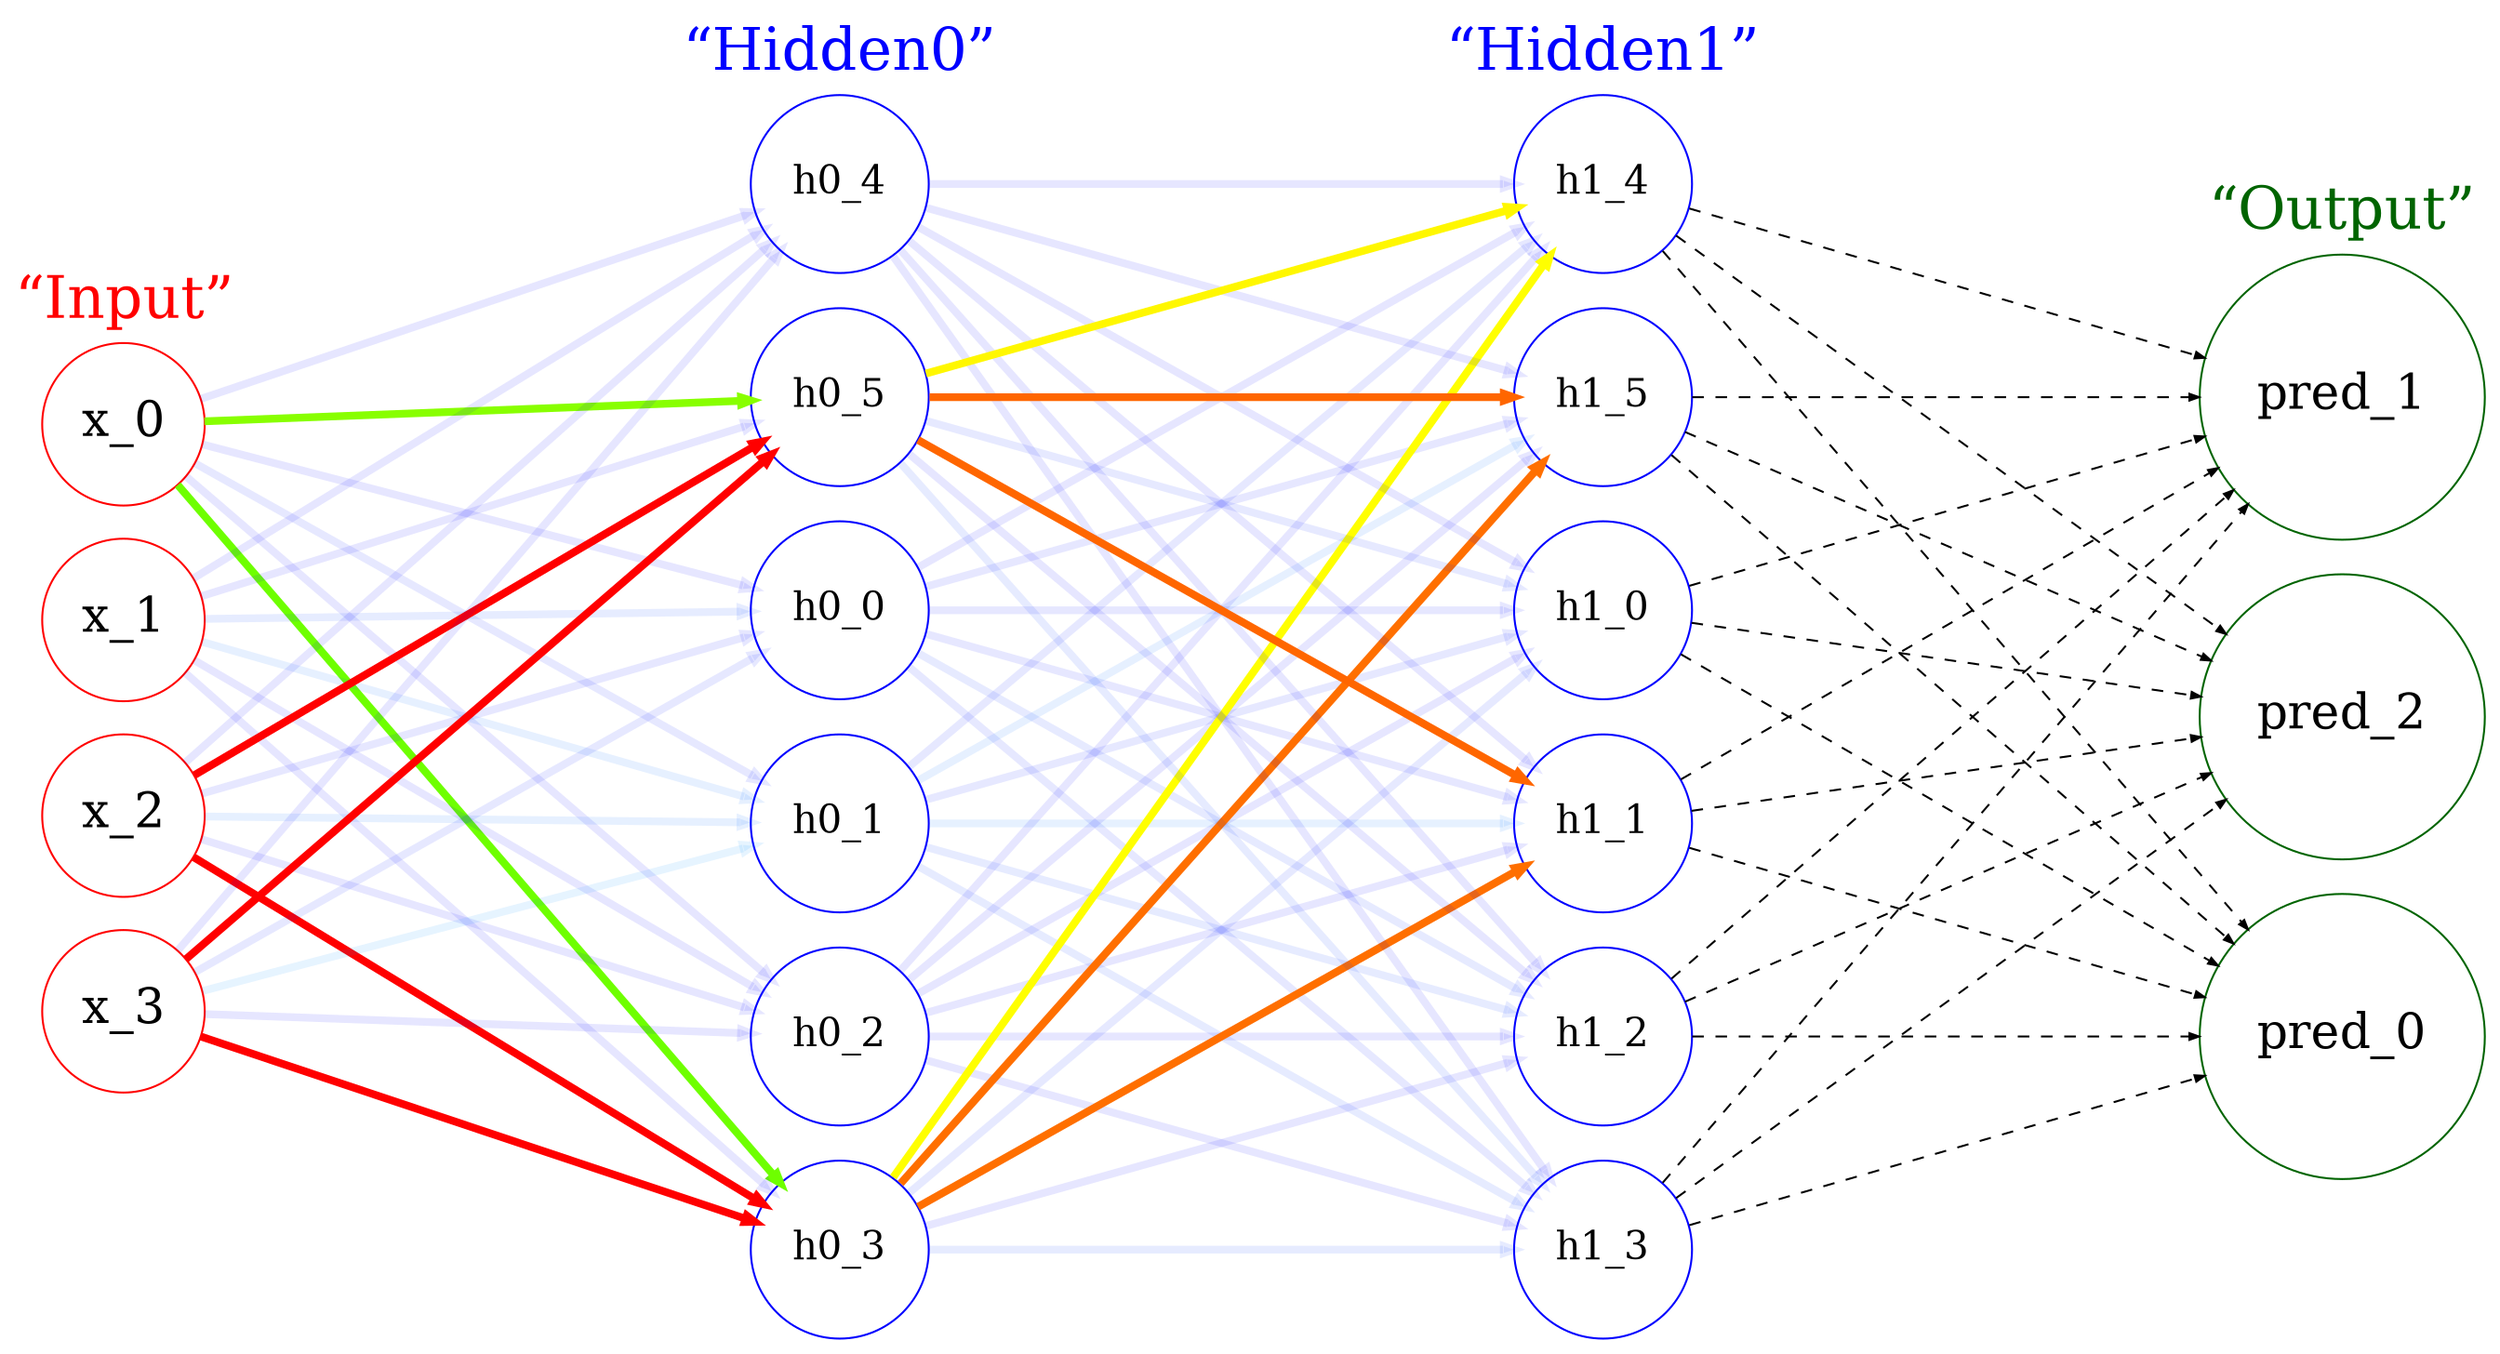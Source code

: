 digraph iris_nn {
  size="19:8"
  //size="8.5:4"
  graph [ ranksep=3; rankdir=LR; splines=false ];
  graph [ dpi=100; pad=0; margin=0; fontsize=30 ];
  node [ label=“”; shape=circle; penwidth=1. ];
  edge [ arrowsize=0.5; penwidth=1.5 color="#0000000F" penwidth=4];
  subgraph cluster_i {
    margin=0;
    label=“Input”;
    fontcolor=red;
    penwidth=0;
    node [ color=red ];
    x_0[fontsize=25; label="x_0"];
    x_1[fontsize=25; label="x_1"];
    x_2[fontsize=25; label="x_2"];
    x_3[fontsize=25; label="x_3"];
  }
  subgraph cluster_h0 {
    margin=0;
    label=“Hidden0”;
    fontcolor=blue;
    penwidth=0;
    node [ color=blue ];
    h0_0[fontsize=20; label="h0_0"];
    h0_1[fontsize=20; label="h0_1"];
    h0_2[fontsize=20; label="h0_2"];
    h0_3[fontsize=20; label="h0_3"];
    h0_4[fontsize=20; label="h0_4"];
    h0_5[fontsize=20; label="h0_5"];
  }
  subgraph cluster_h1 {
    margin=0;
    label=“Hidden1”;
    fontcolor=blue;
    penwidth=0;
    node [ color=blue ];
    h1_0[fontsize=20; label="h1_0"];
    h1_1[fontsize=20; label="h1_1"];
    h1_2[fontsize=20; label="h1_2"];
    h1_3[fontsize=20; label="h1_3"];
    h1_4[fontsize=20; label="h1_4"];
    h1_5[fontsize=20; label="h1_5"];
  }
  subgraph cluster_o {
    margin=0;
    label=“Output”;
    fontcolor=darkgreen;
    penwidth=0;
    node [ color=darkgreen ];
    pred_0[fontsize=25; label="pred_0"];
    pred_1[fontsize=25; label="pred_1"];
    pred_2[fontsize=25; label="pred_2"];   
  }

  

{x_0} -> {h0_0} [color="#0008FF19"]
{h0_0} -> {h1_0} [color="#0011FF19"]
{x_1} -> {h0_0} [color="#0044FF19"]
{x_2} -> {h0_0} [color="#0011FF19"]
{x_3} -> {h0_0} [color="#0019FF19"]
{x_0} -> {h0_1} [color="#0019FF19"]
{h0_1} -> {h1_0} [color="#0019FF19"]
{x_1} -> {h0_1} [color="#006EFF19"]
{x_2} -> {h0_1} [color="#006EFF19"]
{x_3} -> {h0_1} [color="#0090FF19"]
{x_0} -> {h0_2} [color="#0008FF19"]
{h0_2} -> {h1_0} [color="#0008FF19"]
{x_1} -> {h0_2} [color="#0008FF19"]
{x_2} -> {h0_2} [color="#0008FF19"]
{x_3} -> {h0_2} [color="#0008FF19"]
{x_0} -> {h0_3} [color="#6EFF00"]
{h0_3} -> {h1_0} [color="#0022FF19"]
{x_1} -> {h0_3} [color="#0008FF19"]
{x_2} -> {h0_3} [color="#FF0000"]
{x_3} -> {h0_3} [color="#FF0000"]
{x_0} -> {h0_4} [color="#0008FF19"]
{h0_4} -> {h1_0} [color="#0008FF19"]
{x_1} -> {h0_4} [color="#0008FF19"]
{x_2} -> {h0_4} [color="#0008FF19"]
{x_3} -> {h0_4} [color="#0008FF19"]
{x_0} -> {h0_5} [color="#88FF00"]
{h0_5} -> {h1_0} [color="#0022FF19"]
{x_1} -> {h0_5} [color="#0008FF19"]
{x_2} -> {h0_5} [color="#FF0000"]
{x_3} -> {h0_5} [color="#FF0000"]
{h0_0} -> {h1_1} [color="#0011FF19"]
{h0_1} -> {h1_1} [color="#0077FF19"]
{h0_2} -> {h1_1} [color="#0008FF19"]
{h0_3} -> {h1_1} [color="#FF6F00"]
{h0_4} -> {h1_1} [color="#0008FF19"]
{h0_5} -> {h1_1} [color="#FF6600"]
{h0_0} -> {h1_2} [color="#002AFF19"]
{h0_1} -> {h1_2} [color="#0033FF19"]
{h0_2} -> {h1_2} [color="#0008FF19"]
{h0_3} -> {h1_2} [color="#0008FF19"]
{h0_4} -> {h1_2} [color="#0008FF19"]
{h0_5} -> {h1_2} [color="#0000FF19"]
{h0_0} -> {h1_3} [color="#0019FF19"]
{h0_1} -> {h1_3} [color="#003BFF19"]
{h0_2} -> {h1_3} [color="#0008FF19"]
{h0_3} -> {h1_3} [color="#003BFF19"]
{h0_4} -> {h1_3} [color="#0008FF19"]
{h0_5} -> {h1_3} [color="#003BFF19"]
{h0_0} -> {h1_4} [color="#0008FF19"]
{h0_1} -> {h1_4} [color="#0019FF19"]
{h0_2} -> {h1_4} [color="#0008FF19"]
{h0_3} -> {h1_4} [color="#FFFF00"]
{h0_4} -> {h1_4} [color="#0008FF19"]
{h0_5} -> {h1_4} [color="#FFF700"]
{h0_0} -> {h1_5} [color="#0011FF19"]
{h0_1} -> {h1_5} [color="#006EFF19"]
{h0_2} -> {h1_5} [color="#0008FF19"]
{h0_3} -> {h1_5} [color="#FF6F00"]
{h0_4} -> {h1_5} [color="#0008FF19"]
{h0_5} -> {h1_5} [color="#FF6600"]

  {h1_0;h1_1;h1_2;h1_3;h1_4;h1_5} -> {pred_0;pred_1;pred_2} [color="#000000", style="dashed", penwidth=1];

}

